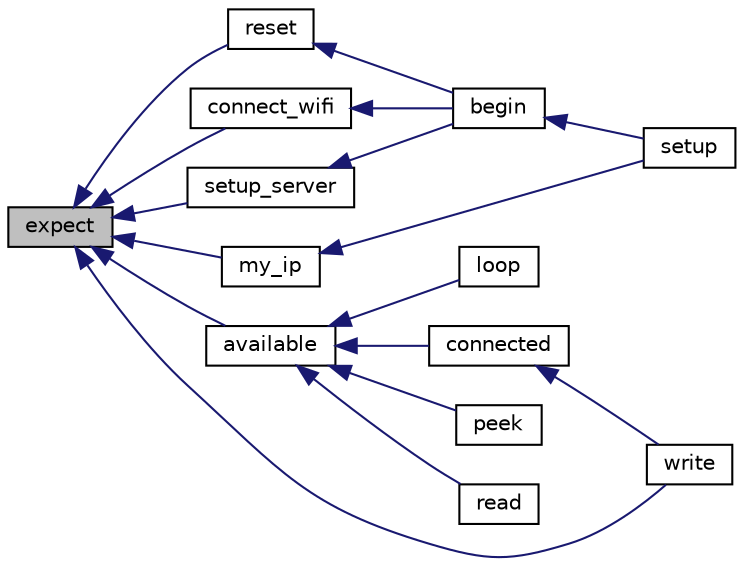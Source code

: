 digraph "expect"
{
  edge [fontname="Helvetica",fontsize="10",labelfontname="Helvetica",labelfontsize="10"];
  node [fontname="Helvetica",fontsize="10",shape=record];
  rankdir="LR";
  Node50 [label="expect",height=0.2,width=0.4,color="black", fillcolor="grey75", style="filled", fontcolor="black"];
  Node50 -> Node51 [dir="back",color="midnightblue",fontsize="10",style="solid",fontname="Helvetica"];
  Node51 [label="reset",height=0.2,width=0.4,color="black", fillcolor="white", style="filled",URL="$classEspServer.html#ad20897c5c8bd47f5d4005989bead0e55"];
  Node51 -> Node52 [dir="back",color="midnightblue",fontsize="10",style="solid",fontname="Helvetica"];
  Node52 [label="begin",height=0.2,width=0.4,color="black", fillcolor="white", style="filled",URL="$classEspServer.html#a1d8682ca0934af03639311e23a71283f"];
  Node52 -> Node53 [dir="back",color="midnightblue",fontsize="10",style="solid",fontname="Helvetica"];
  Node53 [label="setup",height=0.2,width=0.4,color="black", fillcolor="white", style="filled",URL="$Arduino__kommentiert_8ino.html#a4fc01d736fe50cf5b977f755b675f11d"];
  Node50 -> Node54 [dir="back",color="midnightblue",fontsize="10",style="solid",fontname="Helvetica"];
  Node54 [label="connect_wifi",height=0.2,width=0.4,color="black", fillcolor="white", style="filled",URL="$classEspServer.html#a504393c8aa6394b2d0631146425bf011"];
  Node54 -> Node52 [dir="back",color="midnightblue",fontsize="10",style="solid",fontname="Helvetica"];
  Node50 -> Node55 [dir="back",color="midnightblue",fontsize="10",style="solid",fontname="Helvetica"];
  Node55 [label="setup_server",height=0.2,width=0.4,color="black", fillcolor="white", style="filled",URL="$classEspServer.html#a7968cc44a6c9fff24b9020e1714c49f8"];
  Node55 -> Node52 [dir="back",color="midnightblue",fontsize="10",style="solid",fontname="Helvetica"];
  Node50 -> Node56 [dir="back",color="midnightblue",fontsize="10",style="solid",fontname="Helvetica"];
  Node56 [label="my_ip",height=0.2,width=0.4,color="black", fillcolor="white", style="filled",URL="$classEspServer.html#a01953c4cc039c37f94dc3e1057126abb"];
  Node56 -> Node53 [dir="back",color="midnightblue",fontsize="10",style="solid",fontname="Helvetica"];
  Node50 -> Node57 [dir="back",color="midnightblue",fontsize="10",style="solid",fontname="Helvetica"];
  Node57 [label="available",height=0.2,width=0.4,color="black", fillcolor="white", style="filled",URL="$classEspServer.html#a4549a76725f2e4c013e4d57018366109"];
  Node57 -> Node58 [dir="back",color="midnightblue",fontsize="10",style="solid",fontname="Helvetica"];
  Node58 [label="loop",height=0.2,width=0.4,color="black", fillcolor="white", style="filled",URL="$Arduino__kommentiert_8ino.html#afe461d27b9c48d5921c00d521181f12f"];
  Node57 -> Node59 [dir="back",color="midnightblue",fontsize="10",style="solid",fontname="Helvetica"];
  Node59 [label="connected",height=0.2,width=0.4,color="black", fillcolor="white", style="filled",URL="$classEspServer.html#a59fc494d53391b27e2fd75cb750690d9"];
  Node59 -> Node60 [dir="back",color="midnightblue",fontsize="10",style="solid",fontname="Helvetica"];
  Node60 [label="write",height=0.2,width=0.4,color="black", fillcolor="white", style="filled",URL="$classEspServer.html#a7c66fc8d559f4956d4ccea196299bca7"];
  Node57 -> Node61 [dir="back",color="midnightblue",fontsize="10",style="solid",fontname="Helvetica"];
  Node61 [label="peek",height=0.2,width=0.4,color="black", fillcolor="white", style="filled",URL="$classEspServer.html#a9040fa1d479d71edf3a826f4691c35c4"];
  Node57 -> Node62 [dir="back",color="midnightblue",fontsize="10",style="solid",fontname="Helvetica"];
  Node62 [label="read",height=0.2,width=0.4,color="black", fillcolor="white", style="filled",URL="$classEspServer.html#aaab5dab5b969a87f538242e524431637"];
  Node50 -> Node60 [dir="back",color="midnightblue",fontsize="10",style="solid",fontname="Helvetica"];
}
